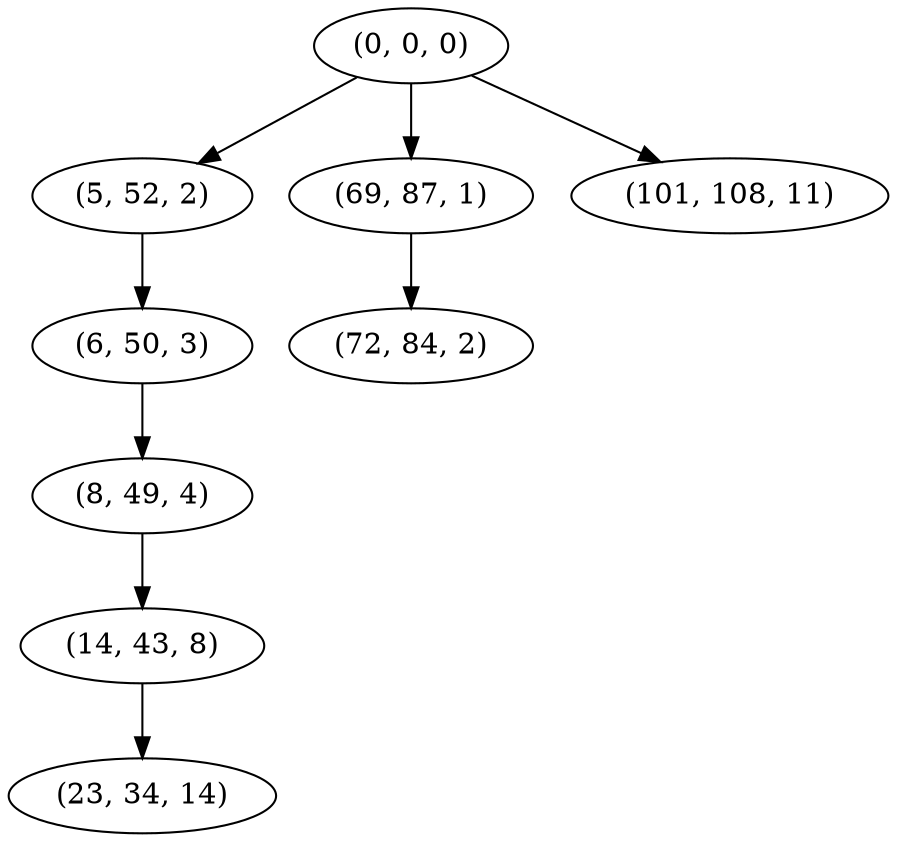digraph tree {
    "(0, 0, 0)";
    "(5, 52, 2)";
    "(6, 50, 3)";
    "(8, 49, 4)";
    "(14, 43, 8)";
    "(23, 34, 14)";
    "(69, 87, 1)";
    "(72, 84, 2)";
    "(101, 108, 11)";
    "(0, 0, 0)" -> "(5, 52, 2)";
    "(0, 0, 0)" -> "(69, 87, 1)";
    "(0, 0, 0)" -> "(101, 108, 11)";
    "(5, 52, 2)" -> "(6, 50, 3)";
    "(6, 50, 3)" -> "(8, 49, 4)";
    "(8, 49, 4)" -> "(14, 43, 8)";
    "(14, 43, 8)" -> "(23, 34, 14)";
    "(69, 87, 1)" -> "(72, 84, 2)";
}
